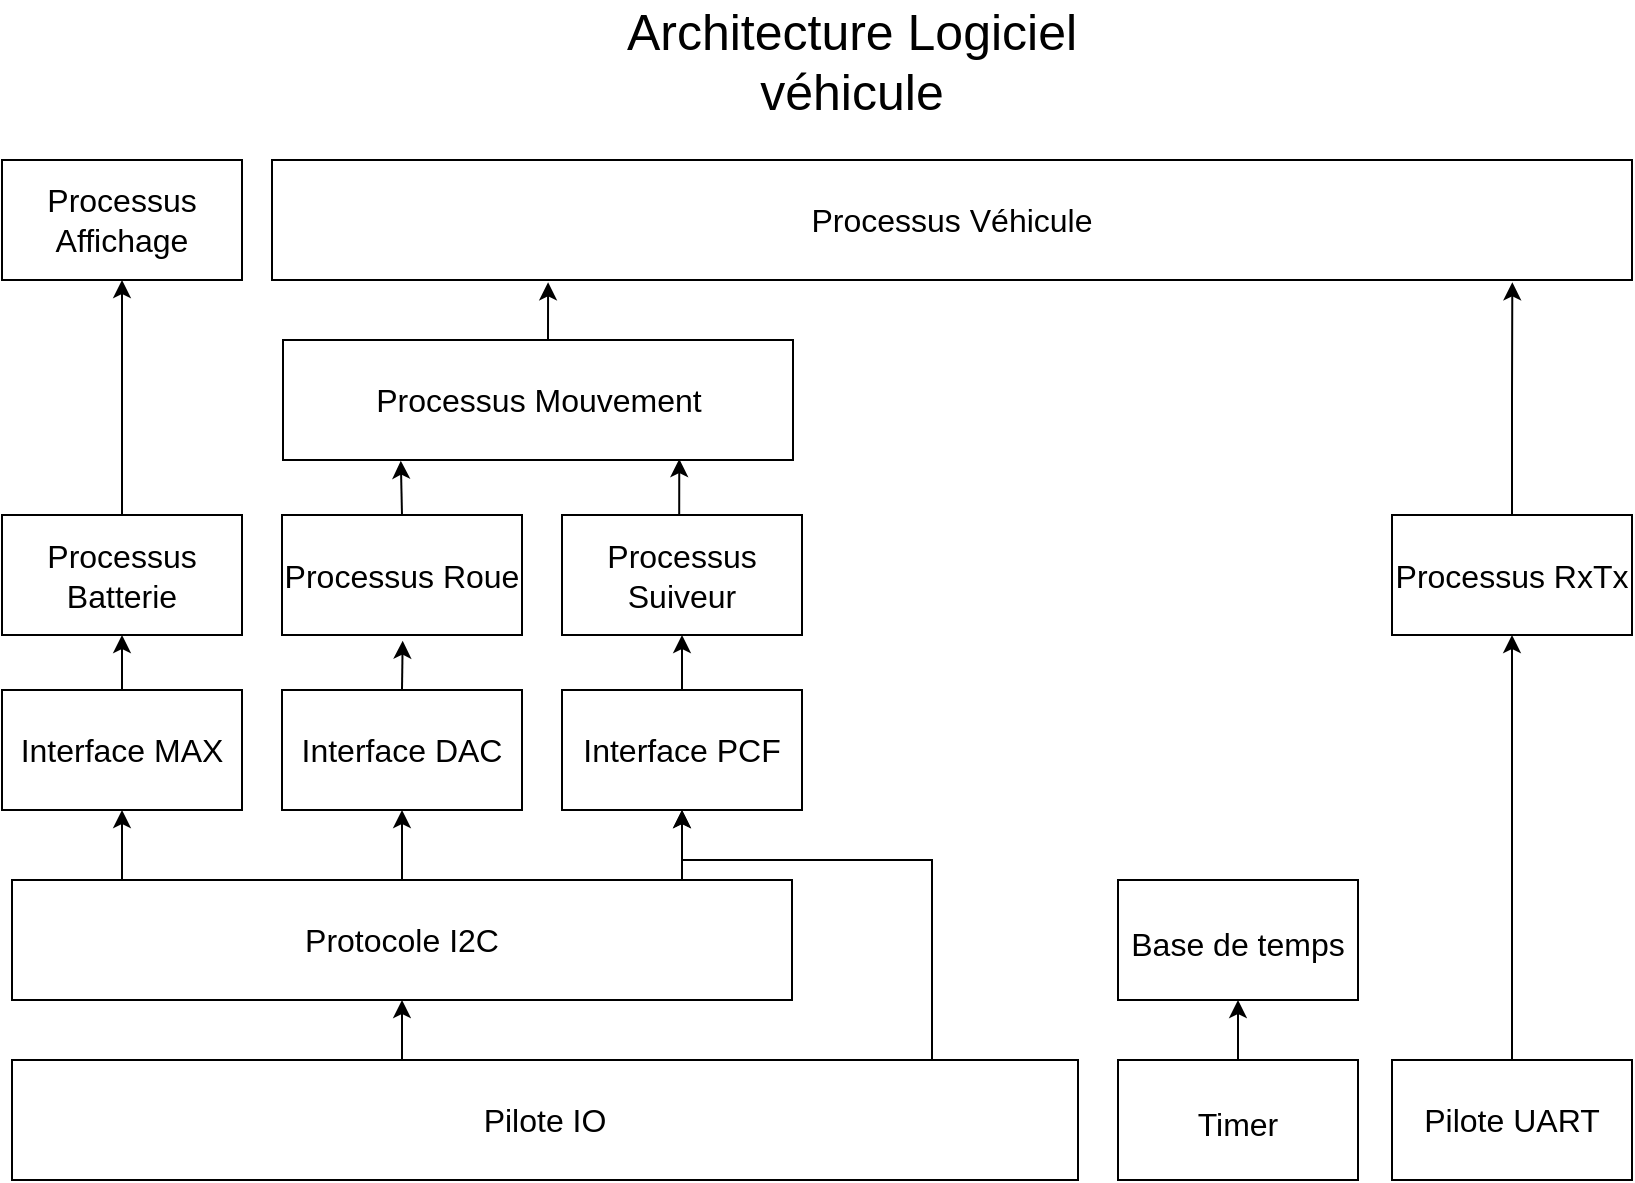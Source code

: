 <mxfile version="12.2.3" type="device" pages="1"><diagram id="fJsvKEjcxUj5vS7yGZZ7" name="Page-1"><mxGraphModel dx="1173" dy="583" grid="1" gridSize="10" guides="1" tooltips="1" connect="1" arrows="1" fold="1" page="1" pageScale="1" pageWidth="827" pageHeight="1169" math="0" shadow="0"><root><mxCell id="0"/><mxCell id="1" parent="0"/><mxCell id="uf3OXc2k4ev0DDMYOrvl-7" value="Architecture Logiciel véhicule" style="text;html=1;strokeColor=none;fillColor=none;align=center;verticalAlign=middle;whiteSpace=wrap;rounded=0;fontSize=25;" vertex="1" parent="1"><mxGeometry x="440" y="120" width="260" height="20" as="geometry"/></mxCell><mxCell id="uf3OXc2k4ev0DDMYOrvl-8" value="&lt;font style=&quot;font-size: 16px&quot;&gt;Base de temps&lt;/font&gt;" style="rounded=0;whiteSpace=wrap;html=1;fontSize=20;" vertex="1" parent="1"><mxGeometry x="703" y="540" width="120" height="60" as="geometry"/></mxCell><mxCell id="uf3OXc2k4ev0DDMYOrvl-15" style="edgeStyle=orthogonalEdgeStyle;rounded=0;orthogonalLoop=1;jettySize=auto;html=1;exitX=0.5;exitY=0;exitDx=0;exitDy=0;entryX=0.5;entryY=1;entryDx=0;entryDy=0;fontSize=16;" edge="1" parent="1" source="uf3OXc2k4ev0DDMYOrvl-9" target="uf3OXc2k4ev0DDMYOrvl-8"><mxGeometry relative="1" as="geometry"/></mxCell><mxCell id="uf3OXc2k4ev0DDMYOrvl-9" value="&lt;font style=&quot;font-size: 16px&quot;&gt;Timer&lt;/font&gt;" style="rounded=0;whiteSpace=wrap;html=1;fontSize=20;" vertex="1" parent="1"><mxGeometry x="703" y="630" width="120" height="60" as="geometry"/></mxCell><mxCell id="uf3OXc2k4ev0DDMYOrvl-38" style="edgeStyle=orthogonalEdgeStyle;rounded=0;orthogonalLoop=1;jettySize=auto;html=1;exitX=0.25;exitY=0;exitDx=0;exitDy=0;entryX=0.5;entryY=1;entryDx=0;entryDy=0;fontSize=16;" edge="1" parent="1" source="uf3OXc2k4ev0DDMYOrvl-10" target="uf3OXc2k4ev0DDMYOrvl-35"><mxGeometry relative="1" as="geometry"><Array as="points"><mxPoint x="345" y="630"/></Array></mxGeometry></mxCell><mxCell id="uf3OXc2k4ev0DDMYOrvl-39" style="edgeStyle=orthogonalEdgeStyle;rounded=0;orthogonalLoop=1;jettySize=auto;html=1;exitX=0.75;exitY=0;exitDx=0;exitDy=0;entryX=0.5;entryY=1;entryDx=0;entryDy=0;fontSize=16;" edge="1" parent="1" source="uf3OXc2k4ev0DDMYOrvl-10" target="uf3OXc2k4ev0DDMYOrvl-26"><mxGeometry relative="1" as="geometry"><Array as="points"><mxPoint x="610" y="630"/><mxPoint x="610" y="530"/><mxPoint x="485" y="530"/></Array></mxGeometry></mxCell><mxCell id="uf3OXc2k4ev0DDMYOrvl-10" value="Pilote IO" style="rounded=0;whiteSpace=wrap;html=1;fontSize=16;" vertex="1" parent="1"><mxGeometry x="150" y="630" width="533" height="60" as="geometry"/></mxCell><mxCell id="uf3OXc2k4ev0DDMYOrvl-19" style="edgeStyle=orthogonalEdgeStyle;rounded=0;orthogonalLoop=1;jettySize=auto;html=1;exitX=0.5;exitY=0;exitDx=0;exitDy=0;entryX=0.5;entryY=1;entryDx=0;entryDy=0;fontSize=16;" edge="1" parent="1" source="uf3OXc2k4ev0DDMYOrvl-13" target="uf3OXc2k4ev0DDMYOrvl-17"><mxGeometry relative="1" as="geometry"/></mxCell><mxCell id="uf3OXc2k4ev0DDMYOrvl-13" value="Pilote UART" style="rounded=0;whiteSpace=wrap;html=1;fontSize=16;" vertex="1" parent="1"><mxGeometry x="840" y="630" width="120" height="60" as="geometry"/></mxCell><mxCell id="uf3OXc2k4ev0DDMYOrvl-58" style="edgeStyle=orthogonalEdgeStyle;rounded=0;orthogonalLoop=1;jettySize=auto;html=1;exitX=0.5;exitY=0;exitDx=0;exitDy=0;entryX=0.912;entryY=1.019;entryDx=0;entryDy=0;entryPerimeter=0;fontSize=16;" edge="1" parent="1" source="uf3OXc2k4ev0DDMYOrvl-17" target="uf3OXc2k4ev0DDMYOrvl-37"><mxGeometry relative="1" as="geometry"/></mxCell><mxCell id="uf3OXc2k4ev0DDMYOrvl-17" value="Processus RxTx" style="rounded=0;whiteSpace=wrap;html=1;fontSize=16;" vertex="1" parent="1"><mxGeometry x="840" y="357.5" width="120" height="60" as="geometry"/></mxCell><mxCell id="uf3OXc2k4ev0DDMYOrvl-51" style="edgeStyle=orthogonalEdgeStyle;rounded=0;orthogonalLoop=1;jettySize=auto;html=1;exitX=0.5;exitY=0;exitDx=0;exitDy=0;entryX=0.777;entryY=0.992;entryDx=0;entryDy=0;entryPerimeter=0;fontSize=16;" edge="1" parent="1" source="uf3OXc2k4ev0DDMYOrvl-21" target="uf3OXc2k4ev0DDMYOrvl-34"><mxGeometry relative="1" as="geometry"/></mxCell><mxCell id="uf3OXc2k4ev0DDMYOrvl-21" value="Processus Suiveur" style="rounded=0;whiteSpace=wrap;html=1;fontSize=16;" vertex="1" parent="1"><mxGeometry x="425" y="357.5" width="120" height="60" as="geometry"/></mxCell><mxCell id="uf3OXc2k4ev0DDMYOrvl-49" style="edgeStyle=orthogonalEdgeStyle;rounded=0;orthogonalLoop=1;jettySize=auto;html=1;exitX=0.5;exitY=0;exitDx=0;exitDy=0;entryX=0.5;entryY=1;entryDx=0;entryDy=0;fontSize=16;" edge="1" parent="1" source="uf3OXc2k4ev0DDMYOrvl-26" target="uf3OXc2k4ev0DDMYOrvl-21"><mxGeometry relative="1" as="geometry"/></mxCell><mxCell id="uf3OXc2k4ev0DDMYOrvl-26" value="Interface PCF" style="rounded=0;whiteSpace=wrap;html=1;fontSize=16;" vertex="1" parent="1"><mxGeometry x="425" y="445" width="120" height="60" as="geometry"/></mxCell><mxCell id="uf3OXc2k4ev0DDMYOrvl-48" style="edgeStyle=orthogonalEdgeStyle;rounded=0;orthogonalLoop=1;jettySize=auto;html=1;exitX=0.5;exitY=0;exitDx=0;exitDy=0;fontSize=16;" edge="1" parent="1" source="uf3OXc2k4ev0DDMYOrvl-27"><mxGeometry relative="1" as="geometry"><mxPoint x="345.333" y="420.333" as="targetPoint"/></mxGeometry></mxCell><mxCell id="uf3OXc2k4ev0DDMYOrvl-27" value="Interface DAC" style="rounded=0;whiteSpace=wrap;html=1;fontSize=16;" vertex="1" parent="1"><mxGeometry x="285" y="445" width="120" height="60" as="geometry"/></mxCell><mxCell id="uf3OXc2k4ev0DDMYOrvl-47" style="edgeStyle=orthogonalEdgeStyle;rounded=0;orthogonalLoop=1;jettySize=auto;html=1;exitX=0.5;exitY=0;exitDx=0;exitDy=0;entryX=0.5;entryY=1;entryDx=0;entryDy=0;fontSize=16;" edge="1" parent="1" source="uf3OXc2k4ev0DDMYOrvl-28" target="uf3OXc2k4ev0DDMYOrvl-36"><mxGeometry relative="1" as="geometry"/></mxCell><mxCell id="uf3OXc2k4ev0DDMYOrvl-28" value="Interface MAX" style="rounded=0;whiteSpace=wrap;html=1;fontSize=16;" vertex="1" parent="1"><mxGeometry x="145" y="445" width="120" height="60" as="geometry"/></mxCell><mxCell id="uf3OXc2k4ev0DDMYOrvl-50" style="edgeStyle=orthogonalEdgeStyle;rounded=0;orthogonalLoop=1;jettySize=auto;html=1;exitX=0.5;exitY=0;exitDx=0;exitDy=0;entryX=0.231;entryY=1.006;entryDx=0;entryDy=0;entryPerimeter=0;fontSize=16;" edge="1" parent="1" source="uf3OXc2k4ev0DDMYOrvl-32" target="uf3OXc2k4ev0DDMYOrvl-34"><mxGeometry relative="1" as="geometry"/></mxCell><mxCell id="uf3OXc2k4ev0DDMYOrvl-32" value="Processus Roue" style="rounded=0;whiteSpace=wrap;html=1;fontSize=16;" vertex="1" parent="1"><mxGeometry x="285" y="357.5" width="120" height="60" as="geometry"/></mxCell><mxCell id="uf3OXc2k4ev0DDMYOrvl-59" style="edgeStyle=orthogonalEdgeStyle;rounded=0;orthogonalLoop=1;jettySize=auto;html=1;exitX=0.5;exitY=0;exitDx=0;exitDy=0;entryX=0.203;entryY=1.019;entryDx=0;entryDy=0;entryPerimeter=0;fontSize=16;" edge="1" parent="1" source="uf3OXc2k4ev0DDMYOrvl-34" target="uf3OXc2k4ev0DDMYOrvl-37"><mxGeometry relative="1" as="geometry"/></mxCell><mxCell id="uf3OXc2k4ev0DDMYOrvl-34" value="Processus Mouvement" style="rounded=0;whiteSpace=wrap;html=1;fontSize=16;" vertex="1" parent="1"><mxGeometry x="285.5" y="270" width="255" height="60" as="geometry"/></mxCell><mxCell id="uf3OXc2k4ev0DDMYOrvl-40" style="edgeStyle=orthogonalEdgeStyle;rounded=0;orthogonalLoop=1;jettySize=auto;html=1;exitX=0.75;exitY=0;exitDx=0;exitDy=0;entryX=0.5;entryY=1;entryDx=0;entryDy=0;fontSize=16;" edge="1" parent="1" source="uf3OXc2k4ev0DDMYOrvl-35" target="uf3OXc2k4ev0DDMYOrvl-26"><mxGeometry relative="1" as="geometry"><Array as="points"><mxPoint x="485" y="540"/></Array></mxGeometry></mxCell><mxCell id="uf3OXc2k4ev0DDMYOrvl-41" style="edgeStyle=orthogonalEdgeStyle;rounded=0;orthogonalLoop=1;jettySize=auto;html=1;exitX=0.5;exitY=0;exitDx=0;exitDy=0;entryX=0.5;entryY=1;entryDx=0;entryDy=0;fontSize=16;" edge="1" parent="1" source="uf3OXc2k4ev0DDMYOrvl-35" target="uf3OXc2k4ev0DDMYOrvl-27"><mxGeometry relative="1" as="geometry"/></mxCell><mxCell id="uf3OXc2k4ev0DDMYOrvl-42" style="edgeStyle=orthogonalEdgeStyle;rounded=0;orthogonalLoop=1;jettySize=auto;html=1;exitX=0.25;exitY=0;exitDx=0;exitDy=0;entryX=0.5;entryY=1;entryDx=0;entryDy=0;fontSize=16;" edge="1" parent="1" source="uf3OXc2k4ev0DDMYOrvl-35" target="uf3OXc2k4ev0DDMYOrvl-28"><mxGeometry relative="1" as="geometry"><Array as="points"><mxPoint x="205" y="540"/></Array></mxGeometry></mxCell><mxCell id="uf3OXc2k4ev0DDMYOrvl-35" value="Protocole I2C" style="rounded=0;whiteSpace=wrap;html=1;fontSize=16;" vertex="1" parent="1"><mxGeometry x="150" y="540" width="390" height="60" as="geometry"/></mxCell><mxCell id="uf3OXc2k4ev0DDMYOrvl-52" style="edgeStyle=orthogonalEdgeStyle;rounded=0;orthogonalLoop=1;jettySize=auto;html=1;exitX=0.5;exitY=0;exitDx=0;exitDy=0;entryX=0.5;entryY=1;entryDx=0;entryDy=0;fontSize=16;" edge="1" parent="1" source="uf3OXc2k4ev0DDMYOrvl-36" target="uf3OXc2k4ev0DDMYOrvl-43"><mxGeometry relative="1" as="geometry"/></mxCell><mxCell id="uf3OXc2k4ev0DDMYOrvl-36" value="Processus Batterie" style="rounded=0;whiteSpace=wrap;html=1;fontSize=16;" vertex="1" parent="1"><mxGeometry x="145" y="357.5" width="120" height="60" as="geometry"/></mxCell><mxCell id="uf3OXc2k4ev0DDMYOrvl-37" value="Processus Véhicule" style="rounded=0;whiteSpace=wrap;html=1;fontSize=16;" vertex="1" parent="1"><mxGeometry x="280" y="180" width="680" height="60" as="geometry"/></mxCell><mxCell id="uf3OXc2k4ev0DDMYOrvl-43" value="Processus Affichage" style="rounded=0;whiteSpace=wrap;html=1;fontSize=16;" vertex="1" parent="1"><mxGeometry x="145" y="180" width="120" height="60" as="geometry"/></mxCell></root></mxGraphModel></diagram></mxfile>